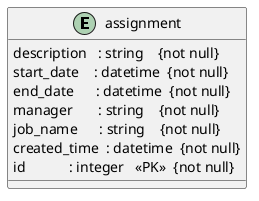 @startuml
' skinparam linetype ortho

entity "assignment" as ASN {
    description   : string    {not null}
    start_date    : datetime  {not null}
    end_date      : datetime  {not null}
    manager       : string    {not null}
    job_name      : string    {not null}
    created_time  : datetime  {not null}
    id            : integer   <<PK>>  {not null}
}
@enduml
